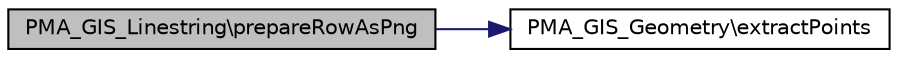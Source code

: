 digraph G
{
  edge [fontname="Helvetica",fontsize="10",labelfontname="Helvetica",labelfontsize="10"];
  node [fontname="Helvetica",fontsize="10",shape=record];
  rankdir="LR";
  Node1 [label="PMA_GIS_Linestring\\prepareRowAsPng",height=0.2,width=0.4,color="black", fillcolor="grey75", style="filled" fontcolor="black"];
  Node1 -> Node2 [color="midnightblue",fontsize="10",style="solid",fontname="Helvetica"];
  Node2 [label="PMA_GIS_Geometry\\extractPoints",height=0.2,width=0.4,color="black", fillcolor="white", style="filled",URL="$classPMA__GIS__Geometry.html#a5033e347b1a9d6479b25de6af865fc8c",tooltip="Extracts points, scales and returns them as an array."];
}
